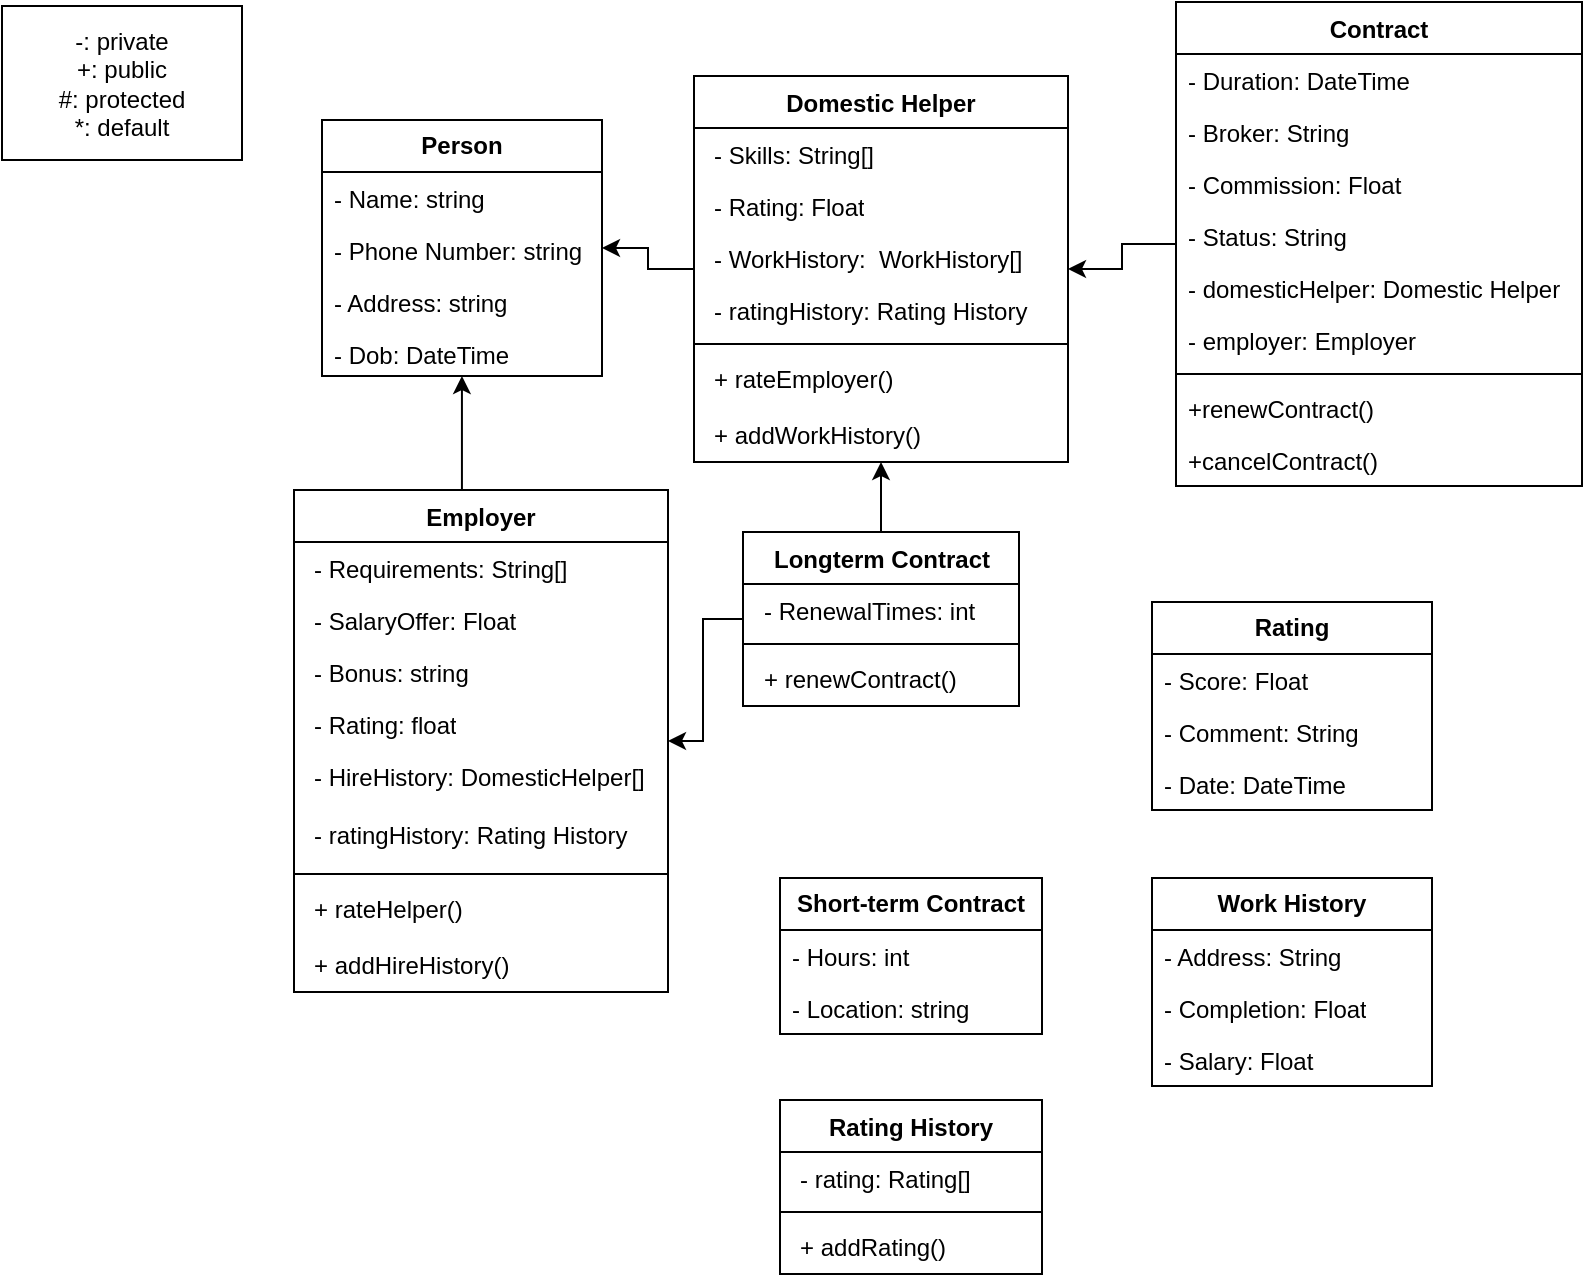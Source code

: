 <mxfile version="22.0.4" type="github">
  <diagram id="C5RBs43oDa-KdzZeNtuy" name="Page-1">
    <mxGraphModel dx="718" dy="426" grid="0" gridSize="10" guides="1" tooltips="1" connect="1" arrows="1" fold="1" page="1" pageScale="1" pageWidth="827" pageHeight="1169" math="0" shadow="0">
      <root>
        <mxCell id="WIyWlLk6GJQsqaUBKTNV-0" />
        <mxCell id="WIyWlLk6GJQsqaUBKTNV-1" parent="WIyWlLk6GJQsqaUBKTNV-0" />
        <mxCell id="EuROdYwIiGEjKePtdfhX-1" value="-: private&lt;br&gt;+: public&lt;br&gt;#: protected&lt;br&gt;*: default" style="rounded=0;whiteSpace=wrap;html=1;" vertex="1" parent="WIyWlLk6GJQsqaUBKTNV-1">
          <mxGeometry x="34" y="19" width="120" height="77" as="geometry" />
        </mxCell>
        <mxCell id="EuROdYwIiGEjKePtdfhX-2" value="&lt;b&gt;Person&lt;/b&gt;" style="swimlane;fontStyle=0;childLayout=stackLayout;horizontal=1;startSize=26;fillColor=none;horizontalStack=0;resizeParent=1;resizeParentMax=0;resizeLast=0;collapsible=1;marginBottom=0;whiteSpace=wrap;html=1;" vertex="1" parent="WIyWlLk6GJQsqaUBKTNV-1">
          <mxGeometry x="194" y="76" width="140" height="128" as="geometry" />
        </mxCell>
        <mxCell id="EuROdYwIiGEjKePtdfhX-3" value="- Name: string" style="text;strokeColor=none;fillColor=none;align=left;verticalAlign=top;spacingLeft=4;spacingRight=4;overflow=hidden;rotatable=0;points=[[0,0.5],[1,0.5]];portConstraint=eastwest;whiteSpace=wrap;html=1;" vertex="1" parent="EuROdYwIiGEjKePtdfhX-2">
          <mxGeometry y="26" width="140" height="26" as="geometry" />
        </mxCell>
        <mxCell id="EuROdYwIiGEjKePtdfhX-4" value="- Phone Number: string" style="text;strokeColor=none;fillColor=none;align=left;verticalAlign=top;spacingLeft=4;spacingRight=4;overflow=hidden;rotatable=0;points=[[0,0.5],[1,0.5]];portConstraint=eastwest;whiteSpace=wrap;html=1;" vertex="1" parent="EuROdYwIiGEjKePtdfhX-2">
          <mxGeometry y="52" width="140" height="26" as="geometry" />
        </mxCell>
        <mxCell id="EuROdYwIiGEjKePtdfhX-5" value="- Address: string&lt;br&gt;" style="text;strokeColor=none;fillColor=none;align=left;verticalAlign=top;spacingLeft=4;spacingRight=4;overflow=hidden;rotatable=0;points=[[0,0.5],[1,0.5]];portConstraint=eastwest;whiteSpace=wrap;html=1;" vertex="1" parent="EuROdYwIiGEjKePtdfhX-2">
          <mxGeometry y="78" width="140" height="26" as="geometry" />
        </mxCell>
        <mxCell id="EuROdYwIiGEjKePtdfhX-37" value="- Dob: DateTime" style="text;strokeColor=none;fillColor=none;align=left;verticalAlign=top;spacingLeft=4;spacingRight=4;overflow=hidden;rotatable=0;points=[[0,0.5],[1,0.5]];portConstraint=eastwest;whiteSpace=wrap;html=1;" vertex="1" parent="EuROdYwIiGEjKePtdfhX-2">
          <mxGeometry y="104" width="140" height="24" as="geometry" />
        </mxCell>
        <mxCell id="EuROdYwIiGEjKePtdfhX-34" style="edgeStyle=orthogonalEdgeStyle;rounded=0;orthogonalLoop=1;jettySize=auto;html=1;exitX=0.449;exitY=0.011;exitDx=0;exitDy=0;exitPerimeter=0;" edge="1" parent="WIyWlLk6GJQsqaUBKTNV-1" source="EuROdYwIiGEjKePtdfhX-46" target="EuROdYwIiGEjKePtdfhX-2">
          <mxGeometry relative="1" as="geometry">
            <mxPoint x="480" y="261.5" as="sourcePoint" />
          </mxGeometry>
        </mxCell>
        <mxCell id="EuROdYwIiGEjKePtdfhX-77" style="edgeStyle=orthogonalEdgeStyle;rounded=0;orthogonalLoop=1;jettySize=auto;html=1;" edge="1" parent="WIyWlLk6GJQsqaUBKTNV-1" source="EuROdYwIiGEjKePtdfhX-39" target="EuROdYwIiGEjKePtdfhX-63">
          <mxGeometry relative="1" as="geometry" />
        </mxCell>
        <mxCell id="EuROdYwIiGEjKePtdfhX-39" value="Contract" style="swimlane;fontStyle=1;align=center;verticalAlign=top;childLayout=stackLayout;horizontal=1;startSize=26;horizontalStack=0;resizeParent=1;resizeParentMax=0;resizeLast=0;collapsible=1;marginBottom=0;whiteSpace=wrap;html=1;" vertex="1" parent="WIyWlLk6GJQsqaUBKTNV-1">
          <mxGeometry x="621" y="17" width="203" height="242" as="geometry" />
        </mxCell>
        <mxCell id="EuROdYwIiGEjKePtdfhX-40" value="- Duration: DateTime" style="text;strokeColor=none;fillColor=none;align=left;verticalAlign=top;spacingLeft=4;spacingRight=4;overflow=hidden;rotatable=0;points=[[0,0.5],[1,0.5]];portConstraint=eastwest;whiteSpace=wrap;html=1;" vertex="1" parent="EuROdYwIiGEjKePtdfhX-39">
          <mxGeometry y="26" width="203" height="26" as="geometry" />
        </mxCell>
        <mxCell id="EuROdYwIiGEjKePtdfhX-44" value="- Broker: String" style="text;strokeColor=none;fillColor=none;align=left;verticalAlign=top;spacingLeft=4;spacingRight=4;overflow=hidden;rotatable=0;points=[[0,0.5],[1,0.5]];portConstraint=eastwest;whiteSpace=wrap;html=1;" vertex="1" parent="EuROdYwIiGEjKePtdfhX-39">
          <mxGeometry y="52" width="203" height="26" as="geometry" />
        </mxCell>
        <mxCell id="EuROdYwIiGEjKePtdfhX-45" value="- Commission: Float" style="text;strokeColor=none;fillColor=none;align=left;verticalAlign=top;spacingLeft=4;spacingRight=4;overflow=hidden;rotatable=0;points=[[0,0.5],[1,0.5]];portConstraint=eastwest;whiteSpace=wrap;html=1;" vertex="1" parent="EuROdYwIiGEjKePtdfhX-39">
          <mxGeometry y="78" width="203" height="26" as="geometry" />
        </mxCell>
        <mxCell id="EuROdYwIiGEjKePtdfhX-43" value="- Status: String&amp;nbsp;" style="text;strokeColor=none;fillColor=none;align=left;verticalAlign=top;spacingLeft=4;spacingRight=4;overflow=hidden;rotatable=0;points=[[0,0.5],[1,0.5]];portConstraint=eastwest;whiteSpace=wrap;html=1;" vertex="1" parent="EuROdYwIiGEjKePtdfhX-39">
          <mxGeometry y="104" width="203" height="26" as="geometry" />
        </mxCell>
        <mxCell id="EuROdYwIiGEjKePtdfhX-78" value="- domesticHelper: Domestic Helper" style="text;strokeColor=none;fillColor=none;align=left;verticalAlign=top;spacingLeft=4;spacingRight=4;overflow=hidden;rotatable=0;points=[[0,0.5],[1,0.5]];portConstraint=eastwest;whiteSpace=wrap;html=1;" vertex="1" parent="EuROdYwIiGEjKePtdfhX-39">
          <mxGeometry y="130" width="203" height="26" as="geometry" />
        </mxCell>
        <mxCell id="EuROdYwIiGEjKePtdfhX-79" value="- employer: Employer&amp;nbsp;" style="text;strokeColor=none;fillColor=none;align=left;verticalAlign=top;spacingLeft=4;spacingRight=4;overflow=hidden;rotatable=0;points=[[0,0.5],[1,0.5]];portConstraint=eastwest;whiteSpace=wrap;html=1;" vertex="1" parent="EuROdYwIiGEjKePtdfhX-39">
          <mxGeometry y="156" width="203" height="26" as="geometry" />
        </mxCell>
        <mxCell id="EuROdYwIiGEjKePtdfhX-41" value="" style="line;strokeWidth=1;fillColor=none;align=left;verticalAlign=middle;spacingTop=-1;spacingLeft=3;spacingRight=3;rotatable=0;labelPosition=right;points=[];portConstraint=eastwest;strokeColor=inherit;" vertex="1" parent="EuROdYwIiGEjKePtdfhX-39">
          <mxGeometry y="182" width="203" height="8" as="geometry" />
        </mxCell>
        <mxCell id="EuROdYwIiGEjKePtdfhX-42" value="+renewContract()" style="text;strokeColor=none;fillColor=none;align=left;verticalAlign=top;spacingLeft=4;spacingRight=4;overflow=hidden;rotatable=0;points=[[0,0.5],[1,0.5]];portConstraint=eastwest;whiteSpace=wrap;html=1;" vertex="1" parent="EuROdYwIiGEjKePtdfhX-39">
          <mxGeometry y="190" width="203" height="26" as="geometry" />
        </mxCell>
        <mxCell id="EuROdYwIiGEjKePtdfhX-74" value="+cancelContract()" style="text;strokeColor=none;fillColor=none;align=left;verticalAlign=top;spacingLeft=4;spacingRight=4;overflow=hidden;rotatable=0;points=[[0,0.5],[1,0.5]];portConstraint=eastwest;whiteSpace=wrap;html=1;" vertex="1" parent="EuROdYwIiGEjKePtdfhX-39">
          <mxGeometry y="216" width="203" height="26" as="geometry" />
        </mxCell>
        <mxCell id="EuROdYwIiGEjKePtdfhX-46" value="Employer" style="swimlane;fontStyle=1;align=center;verticalAlign=top;childLayout=stackLayout;horizontal=1;startSize=26;horizontalStack=0;resizeParent=1;resizeParentMax=0;resizeLast=0;collapsible=1;marginBottom=0;whiteSpace=wrap;html=1;" vertex="1" parent="WIyWlLk6GJQsqaUBKTNV-1">
          <mxGeometry x="180" y="261" width="187" height="251" as="geometry" />
        </mxCell>
        <mxCell id="EuROdYwIiGEjKePtdfhX-47" value="&lt;p style=&quot;border-color: var(--border-color); margin: 0px 0px 0px 4px;&quot;&gt;- Requirements: String[]&lt;/p&gt;&lt;div&gt;&lt;br&gt;&lt;/div&gt;" style="text;strokeColor=none;fillColor=none;align=left;verticalAlign=top;spacingLeft=4;spacingRight=4;overflow=hidden;rotatable=0;points=[[0,0.5],[1,0.5]];portConstraint=eastwest;whiteSpace=wrap;html=1;" vertex="1" parent="EuROdYwIiGEjKePtdfhX-46">
          <mxGeometry y="26" width="187" height="26" as="geometry" />
        </mxCell>
        <mxCell id="EuROdYwIiGEjKePtdfhX-48" value="&lt;p style=&quot;border-color: var(--border-color); margin: 0px 0px 0px 4px;&quot;&gt;- SalaryOffer: Float&lt;/p&gt;&lt;div&gt;&lt;br&gt;&lt;/div&gt;" style="text;strokeColor=none;fillColor=none;align=left;verticalAlign=top;spacingLeft=4;spacingRight=4;overflow=hidden;rotatable=0;points=[[0,0.5],[1,0.5]];portConstraint=eastwest;whiteSpace=wrap;html=1;" vertex="1" parent="EuROdYwIiGEjKePtdfhX-46">
          <mxGeometry y="52" width="187" height="26" as="geometry" />
        </mxCell>
        <mxCell id="EuROdYwIiGEjKePtdfhX-49" value="&lt;p style=&quot;border-color: var(--border-color); margin: 0px 0px 0px 4px;&quot;&gt;- Bonus: string&lt;/p&gt;&lt;div&gt;&lt;br&gt;&lt;/div&gt;" style="text;strokeColor=none;fillColor=none;align=left;verticalAlign=top;spacingLeft=4;spacingRight=4;overflow=hidden;rotatable=0;points=[[0,0.5],[1,0.5]];portConstraint=eastwest;whiteSpace=wrap;html=1;" vertex="1" parent="EuROdYwIiGEjKePtdfhX-46">
          <mxGeometry y="78" width="187" height="26" as="geometry" />
        </mxCell>
        <mxCell id="EuROdYwIiGEjKePtdfhX-50" value="&lt;p style=&quot;border-color: var(--border-color); margin: 0px 0px 0px 4px;&quot;&gt;- Rating: float&lt;/p&gt;&lt;div&gt;&lt;br&gt;&lt;/div&gt;" style="text;strokeColor=none;fillColor=none;align=left;verticalAlign=top;spacingLeft=4;spacingRight=4;overflow=hidden;rotatable=0;points=[[0,0.5],[1,0.5]];portConstraint=eastwest;whiteSpace=wrap;html=1;" vertex="1" parent="EuROdYwIiGEjKePtdfhX-46">
          <mxGeometry y="104" width="187" height="26" as="geometry" />
        </mxCell>
        <mxCell id="EuROdYwIiGEjKePtdfhX-53" value="&lt;p style=&quot;border-color: var(--border-color); margin: 0px 0px 0px 4px;&quot;&gt;- HireHistory: DomesticHelper[]&amp;nbsp; &amp;nbsp;&lt;br&gt;&lt;/p&gt;&lt;div&gt;&lt;br&gt;&lt;/div&gt;" style="text;strokeColor=none;fillColor=none;align=left;verticalAlign=top;spacingLeft=4;spacingRight=4;overflow=hidden;rotatable=0;points=[[0,0.5],[1,0.5]];portConstraint=eastwest;whiteSpace=wrap;html=1;" vertex="1" parent="EuROdYwIiGEjKePtdfhX-46">
          <mxGeometry y="130" width="187" height="29" as="geometry" />
        </mxCell>
        <mxCell id="EuROdYwIiGEjKePtdfhX-116" value="&lt;p style=&quot;border-color: var(--border-color); margin: 0px 0px 0px 4px;&quot;&gt;- ratingHistory: Rating History&lt;/p&gt;" style="text;strokeColor=none;fillColor=none;align=left;verticalAlign=top;spacingLeft=4;spacingRight=4;overflow=hidden;rotatable=0;points=[[0,0.5],[1,0.5]];portConstraint=eastwest;whiteSpace=wrap;html=1;" vertex="1" parent="EuROdYwIiGEjKePtdfhX-46">
          <mxGeometry y="159" width="187" height="29" as="geometry" />
        </mxCell>
        <mxCell id="EuROdYwIiGEjKePtdfhX-51" value="" style="line;strokeWidth=1;fillColor=none;align=left;verticalAlign=middle;spacingTop=-1;spacingLeft=3;spacingRight=3;rotatable=0;labelPosition=right;points=[];portConstraint=eastwest;strokeColor=inherit;" vertex="1" parent="EuROdYwIiGEjKePtdfhX-46">
          <mxGeometry y="188" width="187" height="8" as="geometry" />
        </mxCell>
        <mxCell id="EuROdYwIiGEjKePtdfhX-52" value="&lt;p style=&quot;border-color: var(--border-color); margin: 0px 0px 0px 4px;&quot;&gt;+ rateHelper()&lt;/p&gt;&lt;div&gt;&lt;br&gt;&lt;/div&gt;" style="text;strokeColor=none;fillColor=none;align=left;verticalAlign=top;spacingLeft=4;spacingRight=4;overflow=hidden;rotatable=0;points=[[0,0.5],[1,0.5]];portConstraint=eastwest;whiteSpace=wrap;html=1;" vertex="1" parent="EuROdYwIiGEjKePtdfhX-46">
          <mxGeometry y="196" width="187" height="28" as="geometry" />
        </mxCell>
        <mxCell id="EuROdYwIiGEjKePtdfhX-62" value="&lt;p style=&quot;border-color: var(--border-color); margin: 0px 0px 0px 4px;&quot;&gt;+ addHireHistory()&lt;br&gt;&lt;/p&gt;" style="text;strokeColor=none;fillColor=none;align=left;verticalAlign=top;spacingLeft=4;spacingRight=4;overflow=hidden;rotatable=0;points=[[0,0.5],[1,0.5]];portConstraint=eastwest;whiteSpace=wrap;html=1;" vertex="1" parent="EuROdYwIiGEjKePtdfhX-46">
          <mxGeometry y="224" width="187" height="27" as="geometry" />
        </mxCell>
        <mxCell id="EuROdYwIiGEjKePtdfhX-73" style="edgeStyle=orthogonalEdgeStyle;rounded=0;orthogonalLoop=1;jettySize=auto;html=1;" edge="1" parent="WIyWlLk6GJQsqaUBKTNV-1" source="EuROdYwIiGEjKePtdfhX-63" target="EuROdYwIiGEjKePtdfhX-2">
          <mxGeometry relative="1" as="geometry" />
        </mxCell>
        <mxCell id="EuROdYwIiGEjKePtdfhX-63" value="Domestic Helper" style="swimlane;fontStyle=1;align=center;verticalAlign=top;childLayout=stackLayout;horizontal=1;startSize=26;horizontalStack=0;resizeParent=1;resizeParentMax=0;resizeLast=0;collapsible=1;marginBottom=0;whiteSpace=wrap;html=1;" vertex="1" parent="WIyWlLk6GJQsqaUBKTNV-1">
          <mxGeometry x="380" y="54" width="187" height="193" as="geometry" />
        </mxCell>
        <mxCell id="EuROdYwIiGEjKePtdfhX-64" value="&lt;p style=&quot;border-color: var(--border-color); margin: 0px 0px 0px 4px;&quot;&gt;- Skills: String[]&lt;br style=&quot;border-color: var(--border-color);&quot;&gt;&lt;/p&gt;&lt;div&gt;&lt;br&gt;&lt;/div&gt;" style="text;strokeColor=none;fillColor=none;align=left;verticalAlign=top;spacingLeft=4;spacingRight=4;overflow=hidden;rotatable=0;points=[[0,0.5],[1,0.5]];portConstraint=eastwest;whiteSpace=wrap;html=1;" vertex="1" parent="EuROdYwIiGEjKePtdfhX-63">
          <mxGeometry y="26" width="187" height="26" as="geometry" />
        </mxCell>
        <mxCell id="EuROdYwIiGEjKePtdfhX-65" value="&lt;p style=&quot;border-color: var(--border-color); margin: 0px 0px 0px 4px;&quot;&gt;- Rating: Float&lt;/p&gt;&lt;div&gt;&lt;br&gt;&lt;/div&gt;" style="text;strokeColor=none;fillColor=none;align=left;verticalAlign=top;spacingLeft=4;spacingRight=4;overflow=hidden;rotatable=0;points=[[0,0.5],[1,0.5]];portConstraint=eastwest;whiteSpace=wrap;html=1;" vertex="1" parent="EuROdYwIiGEjKePtdfhX-63">
          <mxGeometry y="52" width="187" height="26" as="geometry" />
        </mxCell>
        <mxCell id="EuROdYwIiGEjKePtdfhX-66" value="&lt;p style=&quot;border-color: var(--border-color); margin: 0px 0px 0px 4px;&quot;&gt;- WorkHistory:&amp;nbsp;&amp;nbsp;WorkHistory[]&lt;br style=&quot;border-color: var(--border-color);&quot;&gt;&lt;/p&gt;" style="text;strokeColor=none;fillColor=none;align=left;verticalAlign=top;spacingLeft=4;spacingRight=4;overflow=hidden;rotatable=0;points=[[0,0.5],[1,0.5]];portConstraint=eastwest;whiteSpace=wrap;html=1;" vertex="1" parent="EuROdYwIiGEjKePtdfhX-63">
          <mxGeometry y="78" width="187" height="26" as="geometry" />
        </mxCell>
        <mxCell id="EuROdYwIiGEjKePtdfhX-115" value="&lt;p style=&quot;border-color: var(--border-color); margin: 0px 0px 0px 4px;&quot;&gt;- ratingHistory: Rating History&lt;br style=&quot;border-color: var(--border-color);&quot;&gt;&lt;/p&gt;" style="text;strokeColor=none;fillColor=none;align=left;verticalAlign=top;spacingLeft=4;spacingRight=4;overflow=hidden;rotatable=0;points=[[0,0.5],[1,0.5]];portConstraint=eastwest;whiteSpace=wrap;html=1;" vertex="1" parent="EuROdYwIiGEjKePtdfhX-63">
          <mxGeometry y="104" width="187" height="26" as="geometry" />
        </mxCell>
        <mxCell id="EuROdYwIiGEjKePtdfhX-69" value="" style="line;strokeWidth=1;fillColor=none;align=left;verticalAlign=middle;spacingTop=-1;spacingLeft=3;spacingRight=3;rotatable=0;labelPosition=right;points=[];portConstraint=eastwest;strokeColor=inherit;" vertex="1" parent="EuROdYwIiGEjKePtdfhX-63">
          <mxGeometry y="130" width="187" height="8" as="geometry" />
        </mxCell>
        <mxCell id="EuROdYwIiGEjKePtdfhX-70" value="&lt;p style=&quot;border-color: var(--border-color); margin: 0px 0px 0px 4px;&quot;&gt;+ rateEmployer()&lt;/p&gt;&lt;div&gt;&lt;br&gt;&lt;/div&gt;" style="text;strokeColor=none;fillColor=none;align=left;verticalAlign=top;spacingLeft=4;spacingRight=4;overflow=hidden;rotatable=0;points=[[0,0.5],[1,0.5]];portConstraint=eastwest;whiteSpace=wrap;html=1;" vertex="1" parent="EuROdYwIiGEjKePtdfhX-63">
          <mxGeometry y="138" width="187" height="28" as="geometry" />
        </mxCell>
        <mxCell id="EuROdYwIiGEjKePtdfhX-71" value="&lt;p style=&quot;border-color: var(--border-color); margin: 0px 0px 0px 4px;&quot;&gt;+ addWorkHistory()&lt;br&gt;&lt;/p&gt;" style="text;strokeColor=none;fillColor=none;align=left;verticalAlign=top;spacingLeft=4;spacingRight=4;overflow=hidden;rotatable=0;points=[[0,0.5],[1,0.5]];portConstraint=eastwest;whiteSpace=wrap;html=1;" vertex="1" parent="EuROdYwIiGEjKePtdfhX-63">
          <mxGeometry y="166" width="187" height="27" as="geometry" />
        </mxCell>
        <mxCell id="EuROdYwIiGEjKePtdfhX-87" style="edgeStyle=orthogonalEdgeStyle;rounded=0;orthogonalLoop=1;jettySize=auto;html=1;" edge="1" parent="WIyWlLk6GJQsqaUBKTNV-1" source="EuROdYwIiGEjKePtdfhX-80" target="EuROdYwIiGEjKePtdfhX-63">
          <mxGeometry relative="1" as="geometry" />
        </mxCell>
        <mxCell id="EuROdYwIiGEjKePtdfhX-88" style="edgeStyle=orthogonalEdgeStyle;rounded=0;orthogonalLoop=1;jettySize=auto;html=1;" edge="1" parent="WIyWlLk6GJQsqaUBKTNV-1" source="EuROdYwIiGEjKePtdfhX-80" target="EuROdYwIiGEjKePtdfhX-46">
          <mxGeometry relative="1" as="geometry" />
        </mxCell>
        <mxCell id="EuROdYwIiGEjKePtdfhX-80" value="Longterm Contract" style="swimlane;fontStyle=1;align=center;verticalAlign=top;childLayout=stackLayout;horizontal=1;startSize=26;horizontalStack=0;resizeParent=1;resizeParentMax=0;resizeLast=0;collapsible=1;marginBottom=0;whiteSpace=wrap;html=1;" vertex="1" parent="WIyWlLk6GJQsqaUBKTNV-1">
          <mxGeometry x="404.5" y="282" width="138" height="87" as="geometry" />
        </mxCell>
        <mxCell id="EuROdYwIiGEjKePtdfhX-81" value="&lt;p style=&quot;border-color: var(--border-color); margin: 0px 0px 0px 4px;&quot;&gt;- RenewalTimes: int&lt;/p&gt;" style="text;strokeColor=none;fillColor=none;align=left;verticalAlign=top;spacingLeft=4;spacingRight=4;overflow=hidden;rotatable=0;points=[[0,0.5],[1,0.5]];portConstraint=eastwest;whiteSpace=wrap;html=1;" vertex="1" parent="EuROdYwIiGEjKePtdfhX-80">
          <mxGeometry y="26" width="138" height="26" as="geometry" />
        </mxCell>
        <mxCell id="EuROdYwIiGEjKePtdfhX-84" value="" style="line;strokeWidth=1;fillColor=none;align=left;verticalAlign=middle;spacingTop=-1;spacingLeft=3;spacingRight=3;rotatable=0;labelPosition=right;points=[];portConstraint=eastwest;strokeColor=inherit;" vertex="1" parent="EuROdYwIiGEjKePtdfhX-80">
          <mxGeometry y="52" width="138" height="8" as="geometry" />
        </mxCell>
        <mxCell id="EuROdYwIiGEjKePtdfhX-86" value="&lt;p style=&quot;border-color: var(--border-color); margin: 0px 0px 0px 4px;&quot;&gt;+ renewContract()&lt;br&gt;&lt;/p&gt;" style="text;strokeColor=none;fillColor=none;align=left;verticalAlign=top;spacingLeft=4;spacingRight=4;overflow=hidden;rotatable=0;points=[[0,0.5],[1,0.5]];portConstraint=eastwest;whiteSpace=wrap;html=1;" vertex="1" parent="EuROdYwIiGEjKePtdfhX-80">
          <mxGeometry y="60" width="138" height="27" as="geometry" />
        </mxCell>
        <mxCell id="EuROdYwIiGEjKePtdfhX-99" value="&lt;b&gt;Rating&lt;/b&gt;" style="swimlane;fontStyle=0;childLayout=stackLayout;horizontal=1;startSize=26;fillColor=none;horizontalStack=0;resizeParent=1;resizeParentMax=0;resizeLast=0;collapsible=1;marginBottom=0;whiteSpace=wrap;html=1;" vertex="1" parent="WIyWlLk6GJQsqaUBKTNV-1">
          <mxGeometry x="609" y="317" width="140" height="104" as="geometry" />
        </mxCell>
        <mxCell id="EuROdYwIiGEjKePtdfhX-100" value="- Score: Float" style="text;strokeColor=none;fillColor=none;align=left;verticalAlign=top;spacingLeft=4;spacingRight=4;overflow=hidden;rotatable=0;points=[[0,0.5],[1,0.5]];portConstraint=eastwest;whiteSpace=wrap;html=1;" vertex="1" parent="EuROdYwIiGEjKePtdfhX-99">
          <mxGeometry y="26" width="140" height="26" as="geometry" />
        </mxCell>
        <mxCell id="EuROdYwIiGEjKePtdfhX-101" value="- Comment: String" style="text;strokeColor=none;fillColor=none;align=left;verticalAlign=top;spacingLeft=4;spacingRight=4;overflow=hidden;rotatable=0;points=[[0,0.5],[1,0.5]];portConstraint=eastwest;whiteSpace=wrap;html=1;" vertex="1" parent="EuROdYwIiGEjKePtdfhX-99">
          <mxGeometry y="52" width="140" height="26" as="geometry" />
        </mxCell>
        <mxCell id="EuROdYwIiGEjKePtdfhX-102" value="- Date: DateTime" style="text;strokeColor=none;fillColor=none;align=left;verticalAlign=top;spacingLeft=4;spacingRight=4;overflow=hidden;rotatable=0;points=[[0,0.5],[1,0.5]];portConstraint=eastwest;whiteSpace=wrap;html=1;" vertex="1" parent="EuROdYwIiGEjKePtdfhX-99">
          <mxGeometry y="78" width="140" height="26" as="geometry" />
        </mxCell>
        <mxCell id="EuROdYwIiGEjKePtdfhX-103" value="&lt;b&gt;Work History&lt;/b&gt;" style="swimlane;fontStyle=0;childLayout=stackLayout;horizontal=1;startSize=26;fillColor=none;horizontalStack=0;resizeParent=1;resizeParentMax=0;resizeLast=0;collapsible=1;marginBottom=0;whiteSpace=wrap;html=1;" vertex="1" parent="WIyWlLk6GJQsqaUBKTNV-1">
          <mxGeometry x="609" y="455" width="140" height="104" as="geometry" />
        </mxCell>
        <mxCell id="EuROdYwIiGEjKePtdfhX-104" value="- Address: String" style="text;strokeColor=none;fillColor=none;align=left;verticalAlign=top;spacingLeft=4;spacingRight=4;overflow=hidden;rotatable=0;points=[[0,0.5],[1,0.5]];portConstraint=eastwest;whiteSpace=wrap;html=1;" vertex="1" parent="EuROdYwIiGEjKePtdfhX-103">
          <mxGeometry y="26" width="140" height="26" as="geometry" />
        </mxCell>
        <mxCell id="EuROdYwIiGEjKePtdfhX-105" value="- Completion: Float" style="text;strokeColor=none;fillColor=none;align=left;verticalAlign=top;spacingLeft=4;spacingRight=4;overflow=hidden;rotatable=0;points=[[0,0.5],[1,0.5]];portConstraint=eastwest;whiteSpace=wrap;html=1;" vertex="1" parent="EuROdYwIiGEjKePtdfhX-103">
          <mxGeometry y="52" width="140" height="26" as="geometry" />
        </mxCell>
        <mxCell id="EuROdYwIiGEjKePtdfhX-106" value="- Salary: Float" style="text;strokeColor=none;fillColor=none;align=left;verticalAlign=top;spacingLeft=4;spacingRight=4;overflow=hidden;rotatable=0;points=[[0,0.5],[1,0.5]];portConstraint=eastwest;whiteSpace=wrap;html=1;" vertex="1" parent="EuROdYwIiGEjKePtdfhX-103">
          <mxGeometry y="78" width="140" height="26" as="geometry" />
        </mxCell>
        <mxCell id="EuROdYwIiGEjKePtdfhX-107" value="Rating History" style="swimlane;fontStyle=1;align=center;verticalAlign=top;childLayout=stackLayout;horizontal=1;startSize=26;horizontalStack=0;resizeParent=1;resizeParentMax=0;resizeLast=0;collapsible=1;marginBottom=0;whiteSpace=wrap;html=1;" vertex="1" parent="WIyWlLk6GJQsqaUBKTNV-1">
          <mxGeometry x="423" y="566" width="131" height="87" as="geometry" />
        </mxCell>
        <mxCell id="EuROdYwIiGEjKePtdfhX-108" value="&lt;p style=&quot;border-color: var(--border-color); margin: 0px 0px 0px 4px;&quot;&gt;- rating: Rating[]&lt;/p&gt;" style="text;strokeColor=none;fillColor=none;align=left;verticalAlign=top;spacingLeft=4;spacingRight=4;overflow=hidden;rotatable=0;points=[[0,0.5],[1,0.5]];portConstraint=eastwest;whiteSpace=wrap;html=1;" vertex="1" parent="EuROdYwIiGEjKePtdfhX-107">
          <mxGeometry y="26" width="131" height="26" as="geometry" />
        </mxCell>
        <mxCell id="EuROdYwIiGEjKePtdfhX-109" value="" style="line;strokeWidth=1;fillColor=none;align=left;verticalAlign=middle;spacingTop=-1;spacingLeft=3;spacingRight=3;rotatable=0;labelPosition=right;points=[];portConstraint=eastwest;strokeColor=inherit;" vertex="1" parent="EuROdYwIiGEjKePtdfhX-107">
          <mxGeometry y="52" width="131" height="8" as="geometry" />
        </mxCell>
        <mxCell id="EuROdYwIiGEjKePtdfhX-110" value="&lt;p style=&quot;border-color: var(--border-color); margin: 0px 0px 0px 4px;&quot;&gt;+ addRating()&lt;br&gt;&lt;/p&gt;" style="text;strokeColor=none;fillColor=none;align=left;verticalAlign=top;spacingLeft=4;spacingRight=4;overflow=hidden;rotatable=0;points=[[0,0.5],[1,0.5]];portConstraint=eastwest;whiteSpace=wrap;html=1;" vertex="1" parent="EuROdYwIiGEjKePtdfhX-107">
          <mxGeometry y="60" width="131" height="27" as="geometry" />
        </mxCell>
        <mxCell id="EuROdYwIiGEjKePtdfhX-111" value="&lt;b&gt;Short-term Contract&lt;/b&gt;" style="swimlane;fontStyle=0;childLayout=stackLayout;horizontal=1;startSize=26;fillColor=none;horizontalStack=0;resizeParent=1;resizeParentMax=0;resizeLast=0;collapsible=1;marginBottom=0;whiteSpace=wrap;html=1;" vertex="1" parent="WIyWlLk6GJQsqaUBKTNV-1">
          <mxGeometry x="423" y="455" width="131" height="78" as="geometry" />
        </mxCell>
        <mxCell id="EuROdYwIiGEjKePtdfhX-112" value="- Hours: int" style="text;strokeColor=none;fillColor=none;align=left;verticalAlign=top;spacingLeft=4;spacingRight=4;overflow=hidden;rotatable=0;points=[[0,0.5],[1,0.5]];portConstraint=eastwest;whiteSpace=wrap;html=1;" vertex="1" parent="EuROdYwIiGEjKePtdfhX-111">
          <mxGeometry y="26" width="131" height="26" as="geometry" />
        </mxCell>
        <mxCell id="EuROdYwIiGEjKePtdfhX-113" value="- Location: string" style="text;strokeColor=none;fillColor=none;align=left;verticalAlign=top;spacingLeft=4;spacingRight=4;overflow=hidden;rotatable=0;points=[[0,0.5],[1,0.5]];portConstraint=eastwest;whiteSpace=wrap;html=1;" vertex="1" parent="EuROdYwIiGEjKePtdfhX-111">
          <mxGeometry y="52" width="131" height="26" as="geometry" />
        </mxCell>
      </root>
    </mxGraphModel>
  </diagram>
</mxfile>
